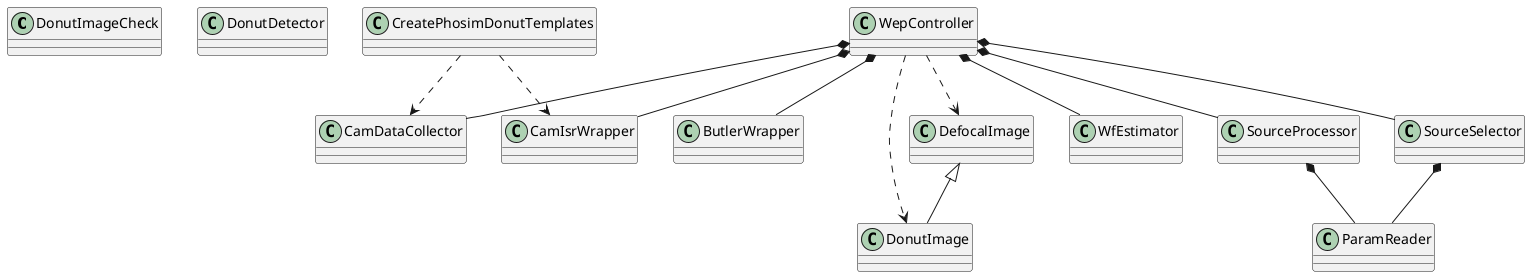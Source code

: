 @startuml
class DonutImageCheck
class DonutDetector
WepController *-- ButlerWrapper
WepController *-- CamDataCollector
WepController *-- CamIsrWrapper
WepController *-- SourceSelector
WepController *-- SourceProcessor
WepController *-- WfEstimator
DefocalImage <|-- DonutImage
WepController ..> DefocalImage
WepController ..> DonutImage
SourceSelector *-- ParamReader
SourceProcessor *-- ParamReader
CreatePhosimDonutTemplates ..> CamIsrWrapper
CreatePhosimDonutTemplates ..> CamDataCollector
@enduml
